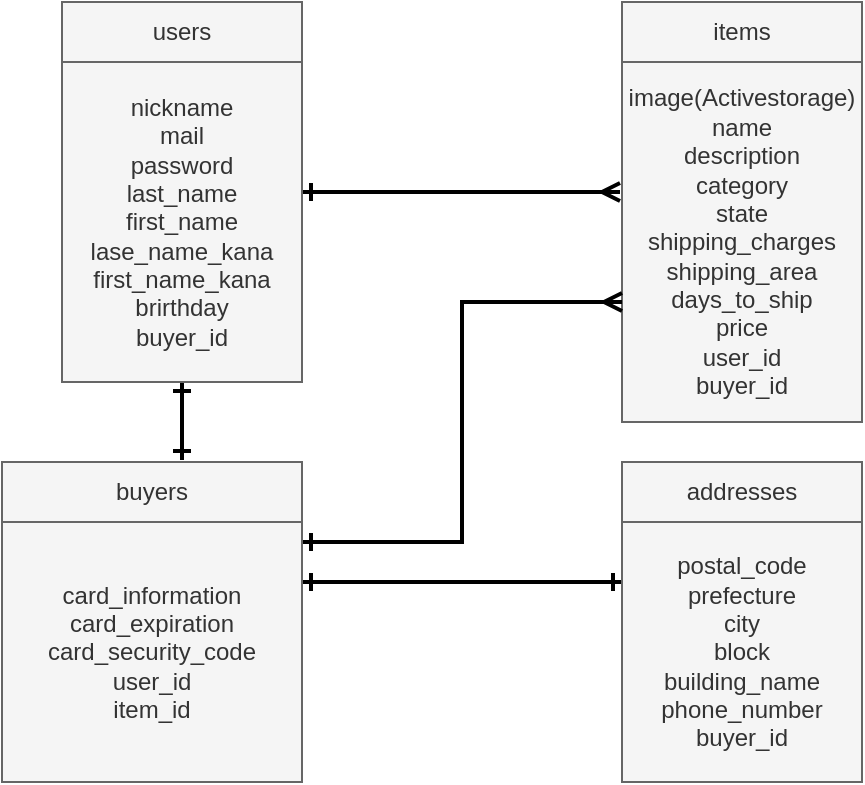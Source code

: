 <mxfile version="13.10.0" type="embed">
    <diagram id="zl1K8d6rEF34F4pEpGtc" name="Page-1">
        <mxGraphModel dx="491" dy="635" grid="1" gridSize="10" guides="1" tooltips="1" connect="1" arrows="1" fold="1" page="1" pageScale="1" pageWidth="850" pageHeight="1100" math="0" shadow="0">
            <root>
                <mxCell id="0"/>
                <mxCell id="1" parent="0"/>
                <mxCell id="3" value="users" style="whiteSpace=wrap;html=1;fillColor=#f5f5f5;strokeColor=#666666;fontColor=#333333;" parent="1" vertex="1">
                    <mxGeometry x="240" y="140" width="120" height="30" as="geometry"/>
                </mxCell>
                <mxCell id="5" value="items" style="whiteSpace=wrap;html=1;fillColor=#f5f5f5;strokeColor=#666666;fontColor=#333333;" parent="1" vertex="1">
                    <mxGeometry x="520" y="140" width="120" height="30" as="geometry"/>
                </mxCell>
                <mxCell id="25" style="edgeStyle=orthogonalEdgeStyle;rounded=0;orthogonalLoop=1;jettySize=auto;html=1;startArrow=ERone;startFill=0;endArrow=ERmany;endFill=0;strokeWidth=2;" parent="1" source="20" edge="1">
                    <mxGeometry relative="1" as="geometry">
                        <mxPoint x="519" y="235" as="targetPoint"/>
                        <Array as="points">
                            <mxPoint x="380" y="235"/>
                            <mxPoint x="380" y="235"/>
                        </Array>
                    </mxGeometry>
                </mxCell>
                <mxCell id="35" style="edgeStyle=orthogonalEdgeStyle;rounded=0;orthogonalLoop=1;jettySize=auto;html=1;exitX=0.5;exitY=1;exitDx=0;exitDy=0;entryX=0.6;entryY=-0.033;entryDx=0;entryDy=0;entryPerimeter=0;startArrow=ERone;startFill=0;endArrow=ERone;endFill=0;strokeWidth=2;" edge="1" parent="1" source="20" target="30">
                    <mxGeometry relative="1" as="geometry"/>
                </mxCell>
                <mxCell id="20" value="nickname&lt;br&gt;mail&lt;br&gt;password&lt;br&gt;last_name&lt;br&gt;first_name&lt;br&gt;lase_name_kana&lt;br&gt;first_name_kana&lt;br&gt;brirthday&lt;br&gt;buyer_id" style="whiteSpace=wrap;html=1;fillColor=#f5f5f5;strokeColor=#666666;fontColor=#333333;" parent="1" vertex="1">
                    <mxGeometry x="240" y="170" width="120" height="160" as="geometry"/>
                </mxCell>
                <mxCell id="21" value="image(Activestorage)&lt;br&gt;name&lt;br&gt;description&lt;br&gt;category&lt;br&gt;state&lt;br&gt;shipping_charges&lt;br&gt;shipping_area&lt;br&gt;days_to_ship&lt;br&gt;price&lt;br&gt;user_id&lt;br&gt;buyer_id" style="whiteSpace=wrap;html=1;fillColor=#f5f5f5;strokeColor=#666666;fontColor=#333333;" parent="1" vertex="1">
                    <mxGeometry x="520" y="170" width="120" height="180" as="geometry"/>
                </mxCell>
                <mxCell id="28" style="edgeStyle=orthogonalEdgeStyle;rounded=0;orthogonalLoop=1;jettySize=auto;html=1;startArrow=ERone;startFill=0;endArrow=ERmany;endFill=0;strokeWidth=2;" parent="1" edge="1">
                    <mxGeometry relative="1" as="geometry">
                        <mxPoint x="360" y="410" as="sourcePoint"/>
                        <Array as="points">
                            <mxPoint x="440" y="410"/>
                            <mxPoint x="440" y="290"/>
                            <mxPoint x="520" y="290"/>
                        </Array>
                        <mxPoint x="520" y="290" as="targetPoint"/>
                    </mxGeometry>
                </mxCell>
                <mxCell id="29" value="" style="edgeStyle=orthogonalEdgeStyle;rounded=0;orthogonalLoop=1;jettySize=auto;html=1;startArrow=ERone;startFill=0;endArrow=ERone;endFill=0;strokeWidth=2;" parent="1" target="32" edge="1">
                    <mxGeometry relative="1" as="geometry">
                        <mxPoint x="359.999" y="430" as="sourcePoint"/>
                        <mxPoint x="456.861" y="430" as="targetPoint"/>
                        <Array as="points">
                            <mxPoint x="440" y="430"/>
                            <mxPoint x="440" y="430"/>
                        </Array>
                    </mxGeometry>
                </mxCell>
                <mxCell id="30" value="buyers" style="whiteSpace=wrap;html=1;fillColor=#f5f5f5;strokeColor=#666666;fontColor=#333333;" parent="1" vertex="1">
                    <mxGeometry x="210" y="370" width="150" height="30" as="geometry"/>
                </mxCell>
                <mxCell id="31" value="addresses" style="whiteSpace=wrap;html=1;fillColor=#f5f5f5;strokeColor=#666666;fontColor=#333333;" parent="1" vertex="1">
                    <mxGeometry x="520" y="370" width="120" height="30" as="geometry"/>
                </mxCell>
                <mxCell id="32" value="postal_code&lt;br&gt;prefecture&lt;br&gt;city&lt;br&gt;block&lt;br&gt;building_name&lt;br&gt;phone_number&lt;br&gt;buyer_id" style="whiteSpace=wrap;html=1;fillColor=#f5f5f5;strokeColor=#666666;fontColor=#333333;" parent="1" vertex="1">
                    <mxGeometry x="520" y="400" width="120" height="130" as="geometry"/>
                </mxCell>
                <mxCell id="33" value="card_information&lt;br&gt;card_expiration&lt;br&gt;card_security_code&lt;br&gt;user_id&lt;br&gt;item_id" style="whiteSpace=wrap;html=1;fillColor=#f5f5f5;strokeColor=#666666;fontColor=#333333;" parent="1" vertex="1">
                    <mxGeometry x="210" y="400" width="150" height="130" as="geometry"/>
                </mxCell>
            </root>
        </mxGraphModel>
    </diagram>
</mxfile>